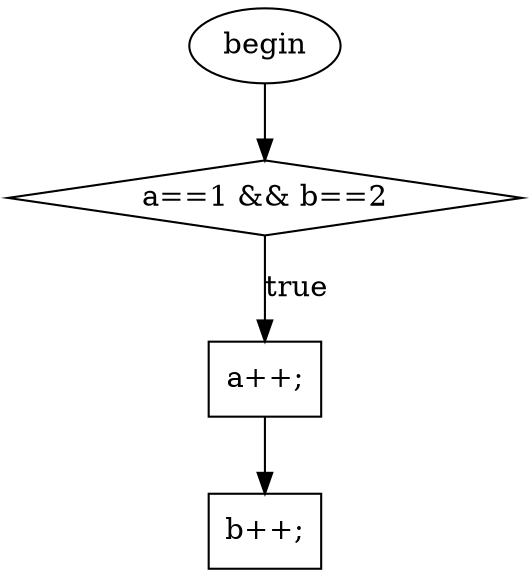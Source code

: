 digraph G{
F0T0[ shape=ellipse, label="begin", style="filled", fillcolor="white"]
F48T106[ shape=diamond, label="a==1 && b==2", style="filled", fillcolor="white"]
F78T81[ shape=box, label="a++;", style="filled", fillcolor="white"]
F93T96[ shape=box, label="b++;", style="filled", fillcolor="white"]
F0T0 -> F48T106
F78T81 -> F93T96
F48T106 -> F78T81[label="true"]
}
